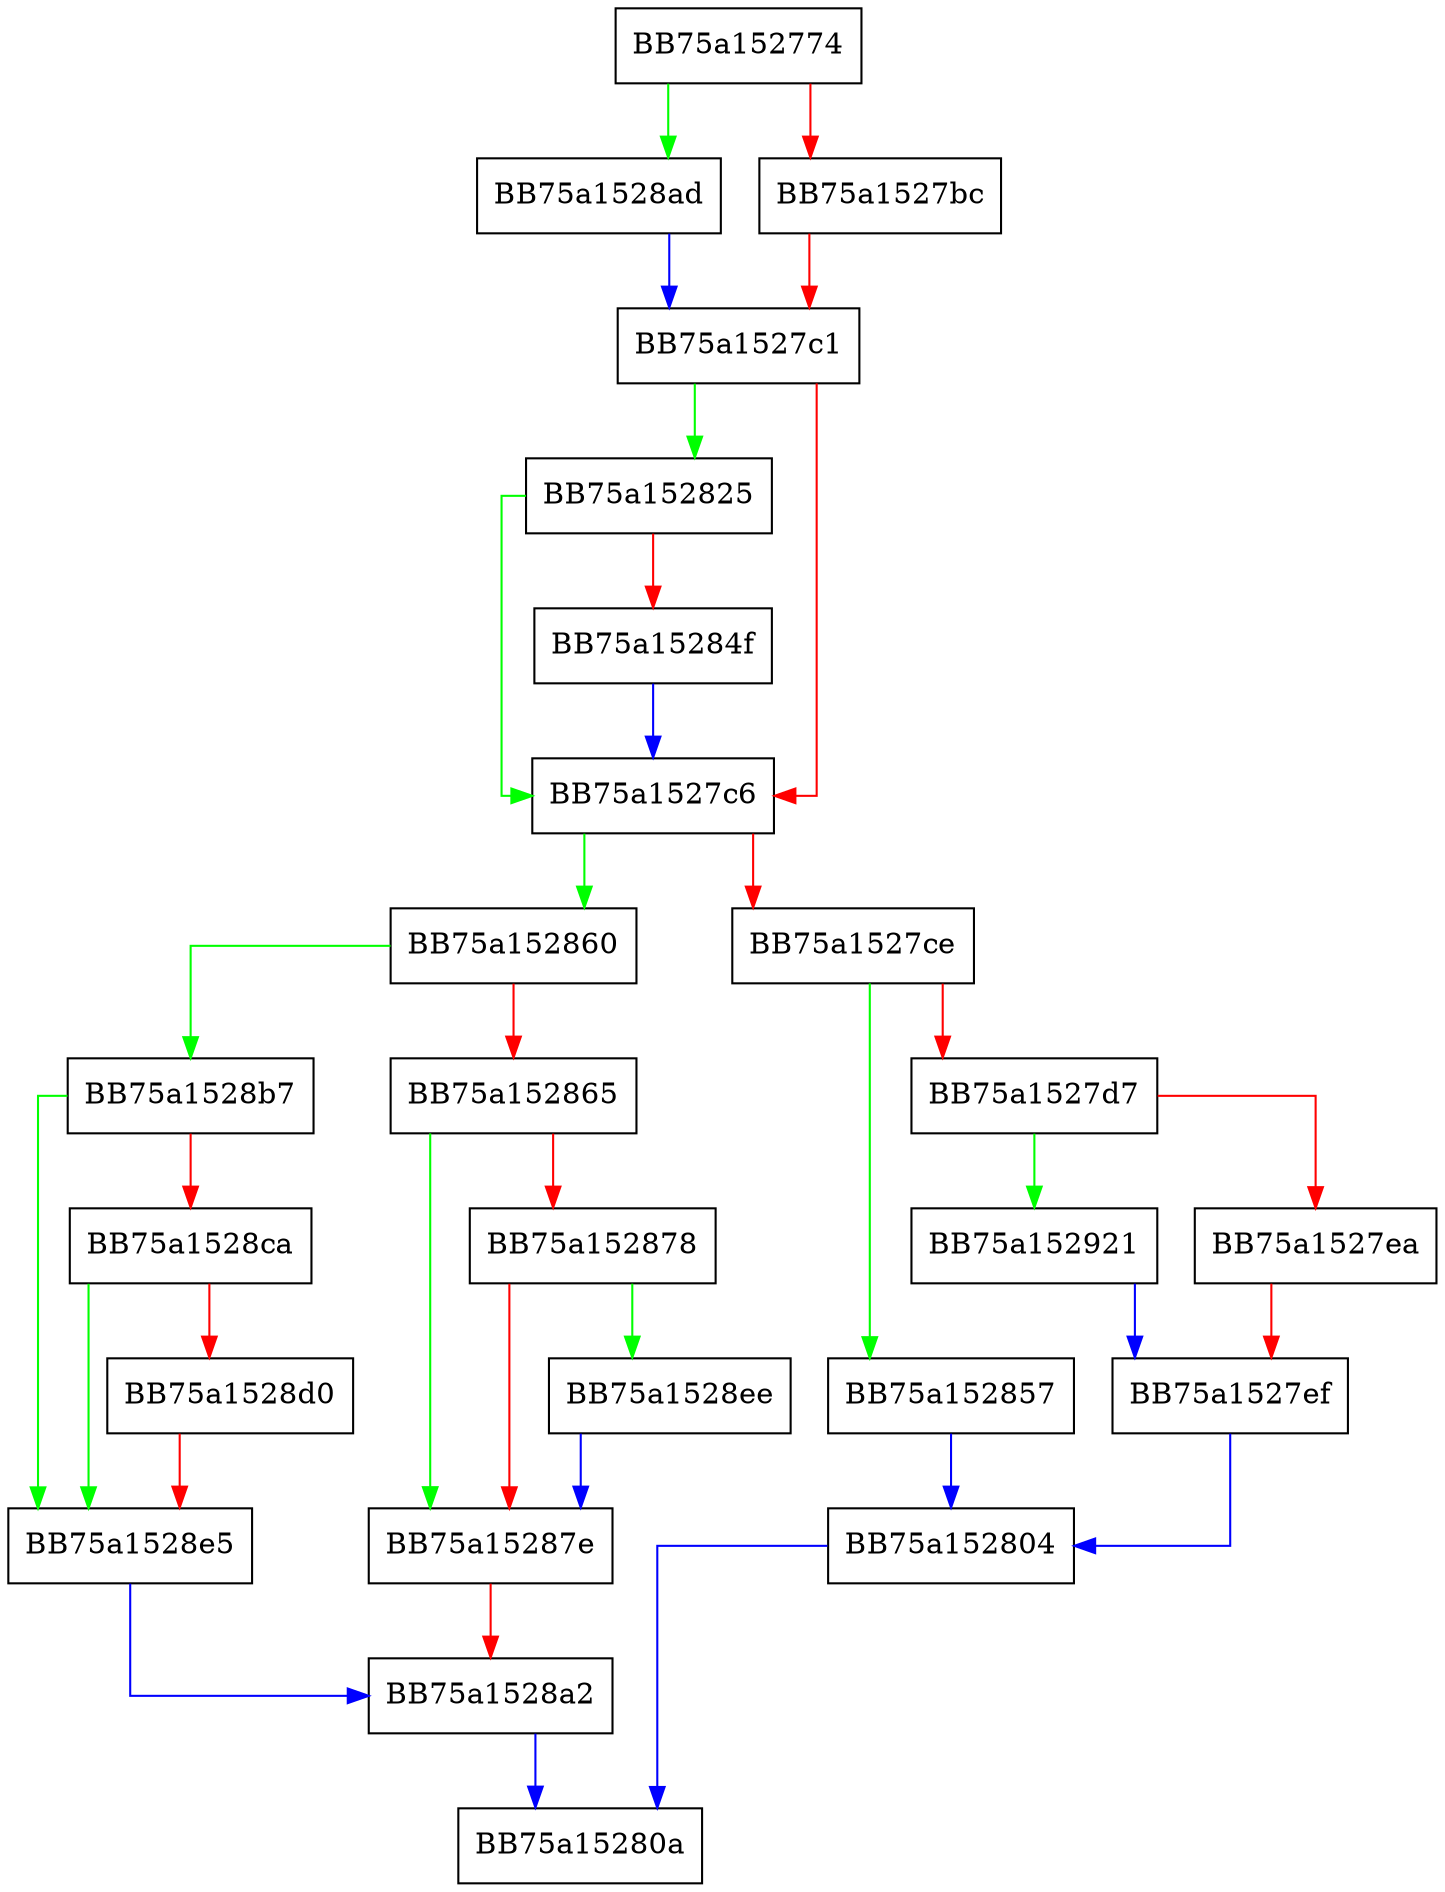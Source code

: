 digraph ShouldAddToQueueNoLock {
  node [shape="box"];
  graph [splines=ortho];
  BB75a152774 -> BB75a1528ad [color="green"];
  BB75a152774 -> BB75a1527bc [color="red"];
  BB75a1527bc -> BB75a1527c1 [color="red"];
  BB75a1527c1 -> BB75a152825 [color="green"];
  BB75a1527c1 -> BB75a1527c6 [color="red"];
  BB75a1527c6 -> BB75a152860 [color="green"];
  BB75a1527c6 -> BB75a1527ce [color="red"];
  BB75a1527ce -> BB75a152857 [color="green"];
  BB75a1527ce -> BB75a1527d7 [color="red"];
  BB75a1527d7 -> BB75a152921 [color="green"];
  BB75a1527d7 -> BB75a1527ea [color="red"];
  BB75a1527ea -> BB75a1527ef [color="red"];
  BB75a1527ef -> BB75a152804 [color="blue"];
  BB75a152804 -> BB75a15280a [color="blue"];
  BB75a152825 -> BB75a1527c6 [color="green"];
  BB75a152825 -> BB75a15284f [color="red"];
  BB75a15284f -> BB75a1527c6 [color="blue"];
  BB75a152857 -> BB75a152804 [color="blue"];
  BB75a152860 -> BB75a1528b7 [color="green"];
  BB75a152860 -> BB75a152865 [color="red"];
  BB75a152865 -> BB75a15287e [color="green"];
  BB75a152865 -> BB75a152878 [color="red"];
  BB75a152878 -> BB75a1528ee [color="green"];
  BB75a152878 -> BB75a15287e [color="red"];
  BB75a15287e -> BB75a1528a2 [color="red"];
  BB75a1528a2 -> BB75a15280a [color="blue"];
  BB75a1528ad -> BB75a1527c1 [color="blue"];
  BB75a1528b7 -> BB75a1528e5 [color="green"];
  BB75a1528b7 -> BB75a1528ca [color="red"];
  BB75a1528ca -> BB75a1528e5 [color="green"];
  BB75a1528ca -> BB75a1528d0 [color="red"];
  BB75a1528d0 -> BB75a1528e5 [color="red"];
  BB75a1528e5 -> BB75a1528a2 [color="blue"];
  BB75a1528ee -> BB75a15287e [color="blue"];
  BB75a152921 -> BB75a1527ef [color="blue"];
}